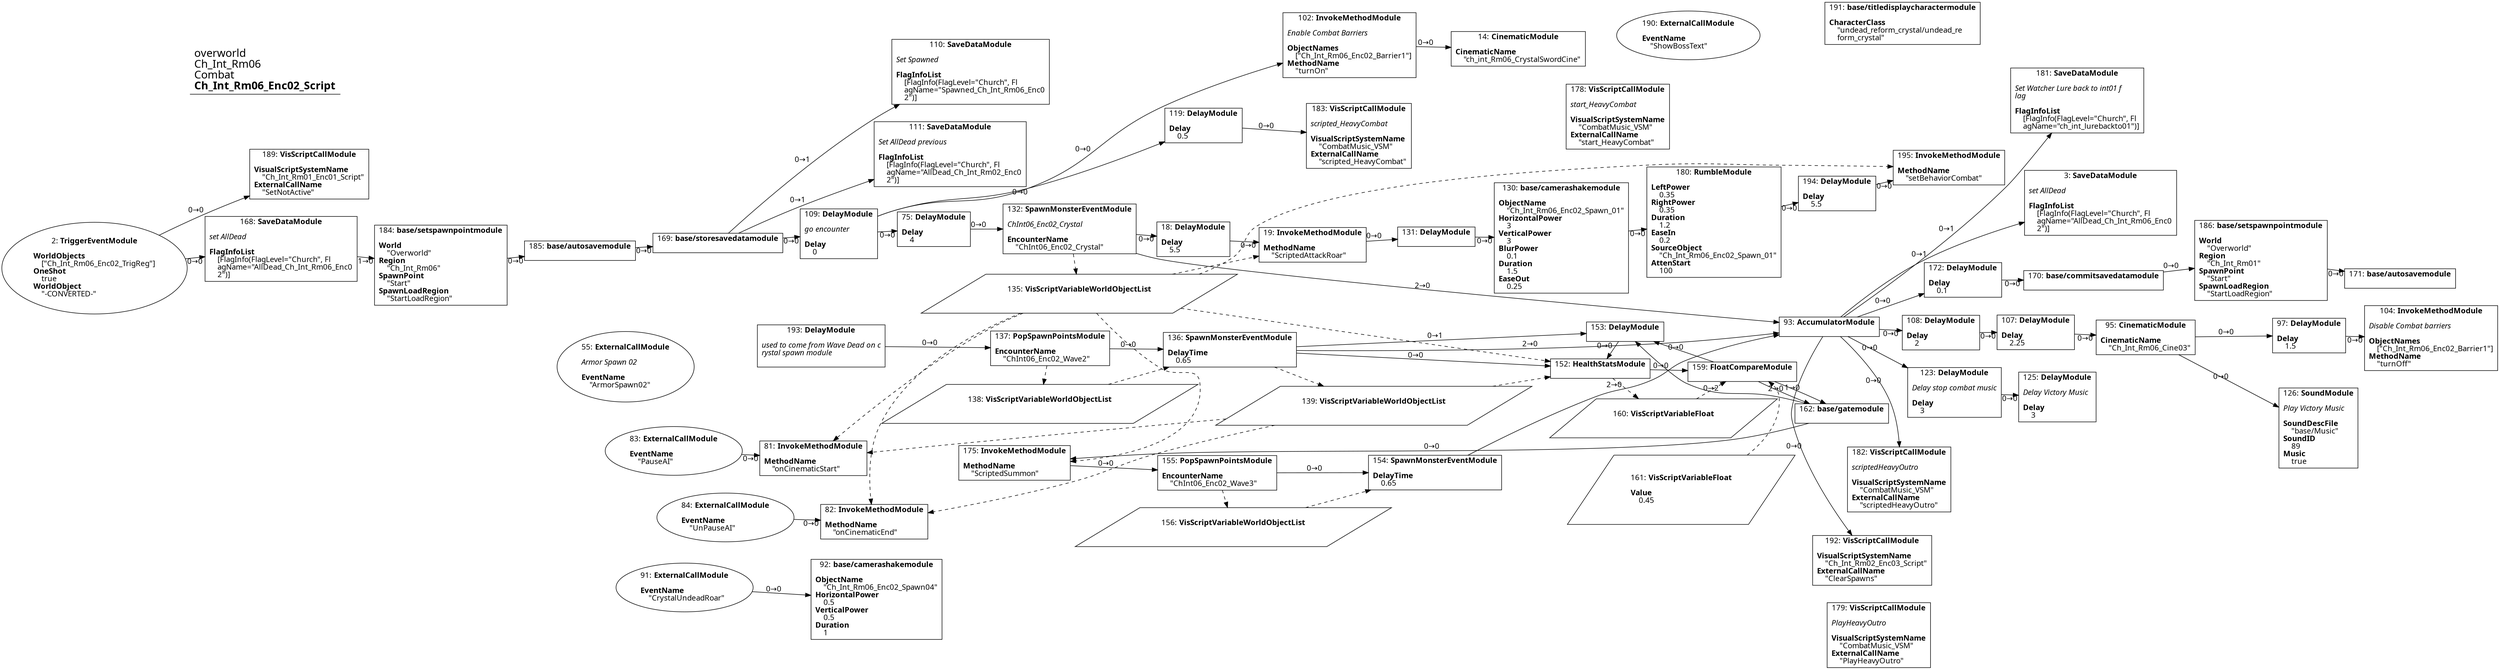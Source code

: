 digraph {
    layout = fdp;
    overlap = prism;
    sep = "+16";
    splines = spline;

    node [ shape = box ];

    graph [ fontname = "Segoe UI" ];
    node [ fontname = "Segoe UI" ];
    edge [ fontname = "Segoe UI" ];

    2 [ label = <2: <b>TriggerEventModule</b><br/><br/><b>WorldObjects</b><br align="left"/>    [&quot;Ch_Int_Rm06_Enc02_TrigReg&quot;]<br align="left"/><b>OneShot</b><br align="left"/>    true<br align="left"/><b>WorldObject</b><br align="left"/>    &quot;-CONVERTED-&quot;<br align="left"/>> ];
    2 [ shape = oval ]
    2 [ pos = "-0.69600004,-0.0050000004!" ];
    2 -> 168 [ label = "0→0" ];
    2 -> 189 [ label = "0→0" ];

    3 [ label = <3: <b>SaveDataModule</b><br/><br/><i>set AllDead<br align="left"/></i><br align="left"/><b>FlagInfoList</b><br align="left"/>    [FlagInfo(FlagLevel=&quot;Church&quot;, Fl<br align="left"/>    agName=&quot;AllDead_Ch_Int_Rm06_Enc0<br align="left"/>    2&quot;)]<br align="left"/>> ];
    3 [ pos = "2.265,-0.07700001!" ];

    14 [ label = <14: <b>CinematicModule</b><br/><br/><b>CinematicName</b><br align="left"/>    &quot;ch_int_Rm06_CrystalSwordCine&quot;<br align="left"/>> ];
    14 [ pos = "1.1750001,0.65800005!" ];

    18 [ label = <18: <b>DelayModule</b><br/><br/><b>Delay</b><br align="left"/>    5.5<br align="left"/>> ];
    18 [ pos = "1.028,-0.027!" ];
    18 -> 19 [ label = "0→0" ];

    19 [ label = <19: <b>InvokeMethodModule</b><br/><br/><b>MethodName</b><br align="left"/>    &quot;ScriptedAttackRoar&quot;<br align="left"/>> ];
    19 [ pos = "1.197,-0.027!" ];
    19 -> 131 [ label = "0→0" ];
    135 -> 19 [ style = dashed ];

    55 [ label = <55: <b>ExternalCallModule</b><br/><br/><i>Armor Spawn 02<br align="left"/></i><br align="left"/><b>EventName</b><br align="left"/>    &quot;ArmorSpawn02&quot;<br align="left"/>> ];
    55 [ shape = oval ]
    55 [ pos = "-0.108,-0.517!" ];

    75 [ label = <75: <b>DelayModule</b><br/><br/><b>Delay</b><br align="left"/>    4<br align="left"/>> ];
    75 [ pos = "0.578,-0.028!" ];
    75 -> 132 [ label = "0→0" ];

    81 [ label = <81: <b>InvokeMethodModule</b><br/><br/><b>MethodName</b><br align="left"/>    &quot;onCinematicStart&quot;<br align="left"/>> ];
    81 [ pos = "0.12100001,-0.79700005!" ];
    139 -> 81 [ style = dashed ];
    135 -> 81 [ style = dashed ];

    82 [ label = <82: <b>InvokeMethodModule</b><br/><br/><b>MethodName</b><br align="left"/>    &quot;onCinematicEnd&quot;<br align="left"/>> ];
    82 [ pos = "0.11000001,-0.92700005!" ];
    139 -> 82 [ style = dashed ];
    135 -> 82 [ style = dashed ];

    83 [ label = <83: <b>ExternalCallModule</b><br/><br/><b>EventName</b><br align="left"/>    &quot;PauseAI&quot;<br align="left"/>> ];
    83 [ shape = oval ]
    83 [ pos = "-0.117000006,-0.79600006!" ];
    83 -> 81 [ label = "0→0" ];

    84 [ label = <84: <b>ExternalCallModule</b><br/><br/><b>EventName</b><br align="left"/>    &quot;UnPauseAI&quot;<br align="left"/>> ];
    84 [ shape = oval ]
    84 [ pos = "-0.11000001,-0.9250001!" ];
    84 -> 82 [ label = "0→0" ];

    91 [ label = <91: <b>ExternalCallModule</b><br/><br/><b>EventName</b><br align="left"/>    &quot;CrystalUndeadRoar&quot;<br align="left"/>> ];
    91 [ shape = oval ]
    91 [ pos = "-0.13800001,-1.095!" ];
    91 -> 92 [ label = "0→0" ];

    92 [ label = <92: <b>base/camerashakemodule</b><br/><br/><b>ObjectName</b><br align="left"/>    &quot;Ch_Int_Rm06_Enc02_Spawn04&quot;<br align="left"/><b>HorizontalPower</b><br align="left"/>    0.5<br align="left"/><b>VerticalPower</b><br align="left"/>    0.5<br align="left"/><b>Duration</b><br align="left"/>    1<br align="left"/>> ];
    92 [ pos = "0.128,-1.0960001!" ];

    93 [ label = <93: <b>AccumulatorModule</b><br/><br/>> ];
    93 [ pos = "1.9280001,-0.40800002!" ];
    93 -> 3 [ label = "0→1" ];
    93 -> 108 [ label = "0→0" ];
    93 -> 123 [ label = "0→0" ];
    93 -> 172 [ label = "0→0" ];
    93 -> 181 [ label = "0→1" ];
    93 -> 182 [ label = "0→0" ];
    93 -> 192 [ label = "0→0" ];

    95 [ label = <95: <b>CinematicModule</b><br/><br/><b>CinematicName</b><br align="left"/>    &quot;Ch_Int_Rm06_Cine03&quot;<br align="left"/>> ];
    95 [ pos = "2.6000001,-0.40800002!" ];
    95 -> 97 [ label = "0→0" ];
    95 -> 126 [ label = "0→0" ];

    97 [ label = <97: <b>DelayModule</b><br/><br/><b>Delay</b><br align="left"/>    1.5<br align="left"/>> ];
    97 [ pos = "2.815,-0.40800002!" ];
    97 -> 104 [ label = "0→0" ];

    102 [ label = <102: <b>InvokeMethodModule</b><br/><br/><i>Enable Combat Barriers<br align="left"/></i><br align="left"/><b>ObjectNames</b><br align="left"/>    [&quot;Ch_Int_Rm06_Enc02_Barrier1&quot;]<br align="left"/><b>MethodName</b><br align="left"/>    &quot;turnOn&quot;<br align="left"/>> ];
    102 [ pos = "0.97300005,0.65800005!" ];
    102 -> 14 [ label = "0→0" ];

    104 [ label = <104: <b>InvokeMethodModule</b><br/><br/><i>Disable Combat barriers<br align="left"/></i><br align="left"/><b>ObjectNames</b><br align="left"/>    [&quot;Ch_Int_Rm06_Enc02_Barrier1&quot;]<br align="left"/><b>MethodName</b><br align="left"/>    &quot;turnOff&quot;<br align="left"/>> ];
    104 [ pos = "2.9580002,-0.40800002!" ];

    107 [ label = <107: <b>DelayModule</b><br/><br/><b>Delay</b><br align="left"/>    2.25<br align="left"/>> ];
    107 [ pos = "2.456,-0.40800002!" ];
    107 -> 95 [ label = "0→0" ];

    108 [ label = <108: <b>DelayModule</b><br/><br/><b>Delay</b><br align="left"/>    2<br align="left"/>> ];
    108 [ pos = "2.2670002,-0.40800002!" ];
    108 -> 107 [ label = "0→0" ];

    109 [ label = <109: <b>DelayModule</b><br/><br/><i>go encounter<br align="left"/></i><br align="left"/><b>Delay</b><br align="left"/>    0<br align="left"/>> ];
    109 [ pos = "0.41300002,-0.028!" ];
    109 -> 75 [ label = "0→0" ];
    109 -> 102 [ label = "0→0" ];
    109 -> 119 [ label = "0→0" ];

    110 [ label = <110: <b>SaveDataModule</b><br/><br/><i>Set Spawned<br align="left"/></i><br align="left"/><b>FlagInfoList</b><br align="left"/>    [FlagInfo(FlagLevel=&quot;Church&quot;, Fl<br align="left"/>    agName=&quot;Spawned_Ch_Int_Rm06_Enc0<br align="left"/>    2&quot;)]<br align="left"/>> ];
    110 [ pos = "0.42900002,0.53900003!" ];

    111 [ label = <111: <b>SaveDataModule</b><br/><br/><i>Set AllDead previous<br align="left"/></i><br align="left"/><b>FlagInfoList</b><br align="left"/>    [FlagInfo(FlagLevel=&quot;Church&quot;, Fl<br align="left"/>    agName=&quot;AllDead_Ch_Int_Rm02_Enc0<br align="left"/>    2&quot;)]<br align="left"/>> ];
    111 [ pos = "0.42900002,0.367!" ];

    119 [ label = <119: <b>DelayModule</b><br/><br/><b>Delay</b><br align="left"/>    0.5<br align="left"/>> ];
    119 [ pos = "0.966,0.41900003!" ];
    119 -> 183 [ label = "0→0" ];

    123 [ label = <123: <b>DelayModule</b><br/><br/><i>Delay stop combat music<br align="left"/></i><br align="left"/><b>Delay</b><br align="left"/>    3<br align="left"/>> ];
    123 [ pos = "2.272,-0.592!" ];
    123 -> 125 [ label = "0→0" ];

    125 [ label = <125: <b>DelayModule</b><br/><br/><i>Delay Victory Music<br align="left"/></i><br align="left"/><b>Delay</b><br align="left"/>    3<br align="left"/>> ];
    125 [ pos = "2.446,-0.592!" ];

    126 [ label = <126: <b>SoundModule</b><br/><br/><i>Play Victory Music<br align="left"/></i><br align="left"/><b>SoundDescFile</b><br align="left"/>    &quot;base/Music&quot;<br align="left"/><b>SoundID</b><br align="left"/>    89<br align="left"/><b>Music</b><br align="left"/>    true<br align="left"/>> ];
    126 [ pos = "2.8160002,-0.60700005!" ];

    130 [ label = <130: <b>base/camerashakemodule</b><br/><br/><b>ObjectName</b><br align="left"/>    &quot;Ch_Int_Rm06_Enc02_Spawn_01&quot;<br align="left"/><b>HorizontalPower</b><br align="left"/>    3<br align="left"/><b>VerticalPower</b><br align="left"/>    3<br align="left"/><b>BlurPower</b><br align="left"/>    0.1<br align="left"/><b>Duration</b><br align="left"/>    1.5<br align="left"/><b>EaseOut</b><br align="left"/>    0.25<br align="left"/>> ];
    130 [ pos = "1.5400001,-0.027!" ];
    130 -> 180 [ label = "0→0" ];

    131 [ label = <131: <b>DelayModule</b><br/><br/>> ];
    131 [ pos = "1.3980001,-0.026!" ];
    131 -> 130 [ label = "0→0" ];

    132 [ label = <132: <b>SpawnMonsterEventModule</b><br/><br/><i>ChInt06_Enc02_Crystal<br align="left"/></i><br align="left"/><b>EncounterName</b><br align="left"/>    &quot;ChInt06_Enc02_Crystal&quot;<br align="left"/>> ];
    132 [ pos = "0.74100006,-0.027!" ];
    132 -> 18 [ label = "0→0" ];
    132 -> 93 [ label = "2→0" ];
    132 -> 135 [ style = dashed ];

    135 [ label = <135: <b>VisScriptVariableWorldObjectList</b><br/><br/>> ];
    135 [ shape = parallelogram ]
    135 [ pos = "0.75000006,-0.26700002!" ];

    136 [ label = <136: <b>SpawnMonsterEventModule</b><br/><br/><b>DelayTime</b><br align="left"/>    0.65<br align="left"/>> ];
    136 [ pos = "0.97200006,-0.35200003!" ];
    136 -> 93 [ label = "2→0" ];
    136 -> 153 [ label = "0→1" ];
    136 -> 152 [ label = "0→0" ];
    138 -> 136 [ style = dashed ];
    136 -> 139 [ style = dashed ];

    137 [ label = <137: <b>PopSpawnPointsModule</b><br/><br/><b>EncounterName</b><br align="left"/>    &quot;ChInt06_Enc02_Wave2&quot;<br align="left"/>> ];
    137 [ pos = "0.71000004,-0.37300003!" ];
    137 -> 136 [ label = "0→0" ];
    137 -> 138 [ style = dashed ];

    138 [ label = <138: <b>VisScriptVariableWorldObjectList</b><br/><br/>> ];
    138 [ shape = parallelogram ]
    138 [ pos = "0.73600006,-0.50100005!" ];

    139 [ label = <139: <b>VisScriptVariableWorldObjectList</b><br/><br/>> ];
    139 [ shape = parallelogram ]
    139 [ pos = "0.97400004,-0.55200005!" ];

    152 [ label = <152: <b>HealthStatsModule</b><br/><br/>> ];
    152 [ pos = "1.406,-0.569!" ];
    152 -> 159 [ label = "0→0" ];
    139 -> 152 [ style = dashed ];
    135 -> 152 [ style = dashed ];
    152 -> 160 [ style = dashed ];

    153 [ label = <153: <b>DelayModule</b><br/><br/>> ];
    153 [ pos = "1.427,-0.40500003!" ];
    153 -> 152 [ label = "0→0" ];

    154 [ label = <154: <b>SpawnMonsterEventModule</b><br/><br/><b>DelayTime</b><br align="left"/>    0.65<br align="left"/>> ];
    154 [ pos = "0.943,-0.81200004!" ];
    154 -> 93 [ label = "2→0" ];
    156 -> 154 [ style = dashed ];

    155 [ label = <155: <b>PopSpawnPointsModule</b><br/><br/><b>EncounterName</b><br align="left"/>    &quot;ChInt06_Enc02_Wave3&quot;<br align="left"/>> ];
    155 [ pos = "0.68600005,-0.814!" ];
    155 -> 154 [ label = "0→0" ];
    155 -> 156 [ style = dashed ];

    156 [ label = <156: <b>VisScriptVariableWorldObjectList</b><br/><br/>> ];
    156 [ shape = parallelogram ]
    156 [ pos = "0.712,-0.94200003!" ];

    159 [ label = <159: <b>FloatCompareModule</b><br/><br/>> ];
    159 [ pos = "1.6990001,-0.61700004!" ];
    159 -> 153 [ label = "0→0" ];
    159 -> 162 [ label = "1→0" ];
    159 -> 162 [ label = "2→0" ];
    160 -> 159 [ style = dashed ];
    161 -> 159 [ style = dashed ];

    160 [ label = <160: <b>VisScriptVariableFloat</b><br/><br/>> ];
    160 [ shape = parallelogram ]
    160 [ pos = "1.582,-0.669!" ];

    161 [ label = <161: <b>VisScriptVariableFloat</b><br/><br/><b>Value</b><br align="left"/>    0.45<br align="left"/>> ];
    161 [ shape = parallelogram ]
    161 [ pos = "1.5890001,-0.781!" ];

    162 [ label = <162: <b>base/gatemodule</b><br/><br/>> ];
    162 [ pos = "1.9130001,-0.638!" ];
    162 -> 153 [ label = "0→2" ];
    162 -> 175 [ label = "0→0" ];

    168 [ label = <168: <b>SaveDataModule</b><br/><br/><i>set AllDead<br align="left"/></i><br align="left"/><b>FlagInfoList</b><br align="left"/>    [FlagInfo(FlagLevel=&quot;Church&quot;, Fl<br align="left"/>    agName=&quot;AllDead_Ch_Int_Rm06_Enc0<br align="left"/>    2&quot;)]<br align="left"/>> ];
    168 [ pos = "-0.437,-0.0050000004!" ];
    168 -> 184 [ label = "1→0" ];

    169 [ label = <169: <b>base/storesavedatamodule</b><br/><br/>> ];
    169 [ pos = "0.149,-0.028!" ];
    169 -> 109 [ label = "0→0" ];
    169 -> 111 [ label = "0→1" ];
    169 -> 110 [ label = "0→1" ];

    170 [ label = <170: <b>base/commitsavedatamodule</b><br/><br/>> ];
    170 [ pos = "2.424,-0.24000001!" ];
    170 -> 186 [ label = "0→0" ];

    171 [ label = <171: <b>base/autosavemodule</b><br/><br/>> ];
    171 [ pos = "2.8470001,-0.24000001!" ];

    172 [ label = <172: <b>DelayModule</b><br/><br/><b>Delay</b><br align="left"/>    0.1<br align="left"/>> ];
    172 [ pos = "2.2670002,-0.24000001!" ];
    172 -> 170 [ label = "0→0" ];

    175 [ label = <175: <b>InvokeMethodModule</b><br/><br/><b>MethodName</b><br align="left"/>    &quot;ScriptedSummon&quot;<br align="left"/>> ];
    175 [ pos = "0.45100003,-0.78300005!" ];
    175 -> 155 [ label = "0→0" ];
    135 -> 175 [ style = dashed ];

    178 [ label = <178: <b>VisScriptCallModule</b><br/><br/><i>start_HeavyCombat<br align="left"/></i><br align="left"/><b>VisualScriptSystemName</b><br align="left"/>    &quot;CombatMusic_VSM&quot;<br align="left"/><b>ExternalCallName</b><br align="left"/>    &quot;start_HeavyCombat&quot;<br align="left"/>> ];
    178 [ pos = "1.34,0.46600002!" ];

    179 [ label = <179: <b>VisScriptCallModule</b><br/><br/><i>PlayHeavyOutro<br align="left"/></i><br align="left"/><b>VisualScriptSystemName</b><br align="left"/>    &quot;CombatMusic_VSM&quot;<br align="left"/><b>ExternalCallName</b><br align="left"/>    &quot;PlayHeavyOutro&quot;<br align="left"/>> ];
    179 [ pos = "2.2800002,-0.93600005!" ];

    180 [ label = <180: <b>RumbleModule</b><br/><br/><b>LeftPower</b><br align="left"/>    0.35<br align="left"/><b>RightPower</b><br align="left"/>    0.35<br align="left"/><b>Duration</b><br align="left"/>    1.2<br align="left"/><b>EaseIn</b><br align="left"/>    0.2<br align="left"/><b>SourceObject</b><br align="left"/>    &quot;Ch_Int_Rm06_Enc02_Spawn_01&quot;<br align="left"/><b>AttenStart</b><br align="left"/>    100<br align="left"/>> ];
    180 [ pos = "1.7240001,-0.026!" ];
    180 -> 194 [ label = "0→0" ];

    181 [ label = <181: <b>SaveDataModule</b><br/><br/><i>Set Watcher Lure back to int01 f<br align="left"/>lag<br align="left"/></i><br align="left"/><b>FlagInfoList</b><br align="left"/>    [FlagInfo(FlagLevel=&quot;Church&quot;, Fl<br align="left"/>    agName=&quot;ch_int_lurebackto01&quot;)]<br align="left"/>> ];
    181 [ pos = "2.2640002,0.102000006!" ];

    182 [ label = <182: <b>VisScriptCallModule</b><br/><br/><i>scriptedHeavyOutro<br align="left"/></i><br align="left"/><b>VisualScriptSystemName</b><br align="left"/>    &quot;CombatMusic_VSM&quot;<br align="left"/><b>ExternalCallName</b><br align="left"/>    &quot;scriptedHeavyOutro&quot;<br align="left"/>> ];
    182 [ pos = "2.2700002,-0.77000004!" ];

    183 [ label = <183: <b>VisScriptCallModule</b><br/><br/><i>scripted_HeavyCombat<br align="left"/></i><br align="left"/><b>VisualScriptSystemName</b><br align="left"/>    &quot;CombatMusic_VSM&quot;<br align="left"/><b>ExternalCallName</b><br align="left"/>    &quot;scripted_HeavyCombat&quot;<br align="left"/>> ];
    183 [ pos = "1.1290001,0.41900003!" ];

    184 [ label = <184: <b>base/setspawnpointmodule</b><br/><br/><b>World</b><br align="left"/>    &quot;Overworld&quot;<br align="left"/><b>Region</b><br align="left"/>    &quot;Ch_Int_Rm06&quot;<br align="left"/><b>SpawnPoint</b><br align="left"/>    &quot;Start&quot;<br align="left"/><b>SpawnLoadRegion</b><br align="left"/>    &quot;StartLoadRegion&quot;<br align="left"/>> ];
    184 [ pos = "-0.24100001,-0.028!" ];
    184 -> 185 [ label = "0→0" ];

    185 [ label = <185: <b>base/autosavemodule</b><br/><br/>> ];
    185 [ pos = "-0.031000001,-0.028!" ];
    185 -> 169 [ label = "0→0" ];

    186 [ label = <186: <b>base/setspawnpointmodule</b><br/><br/><b>World</b><br align="left"/>    &quot;Overworld&quot;<br align="left"/><b>Region</b><br align="left"/>    &quot;Ch_Int_Rm01&quot;<br align="left"/><b>SpawnPoint</b><br align="left"/>    &quot;Start&quot;<br align="left"/><b>SpawnLoadRegion</b><br align="left"/>    &quot;StartLoadRegion&quot;<br align="left"/>> ];
    186 [ pos = "2.6420002,-0.24000001!" ];
    186 -> 171 [ label = "0→0" ];

    189 [ label = <189: <b>VisScriptCallModule</b><br/><br/><b>VisualScriptSystemName</b><br align="left"/>    &quot;Ch_Int_Rm01_Enc01_Script&quot;<br align="left"/><b>ExternalCallName</b><br align="left"/>    &quot;SetNotActive&quot;<br align="left"/>> ];
    189 [ pos = "-0.42800003,0.20400001!" ];

    190 [ label = <190: <b>ExternalCallModule</b><br/><br/><b>EventName</b><br align="left"/>    &quot;ShowBossText&quot;<br align="left"/>> ];
    190 [ shape = oval ]
    190 [ pos = "1.4180001,0.666!" ];

    191 [ label = <191: <b>base/titledisplaycharactermodule</b><br/><br/><b>CharacterClass</b><br align="left"/>    &quot;undead_reform_crystal/undead_re<br align="left"/>    form_crystal&quot;<br align="left"/>> ];
    191 [ pos = "1.651,0.666!" ];

    192 [ label = <192: <b>VisScriptCallModule</b><br/><br/><b>VisualScriptSystemName</b><br align="left"/>    &quot;Ch_Int_Rm02_Enc03_Script&quot;<br align="left"/><b>ExternalCallName</b><br align="left"/>    &quot;ClearSpawns&quot;<br align="left"/>> ];
    192 [ pos = "2.2570002,-0.836!" ];

    193 [ label = <193: <b>DelayModule</b><br/><br/><i>used to come from Wave Dead on c<br align="left"/>rystal spawn module<br align="left"/></i><br align="left"/>> ];
    193 [ pos = "0.5,-0.356!" ];
    193 -> 137 [ label = "0→0" ];

    194 [ label = <194: <b>DelayModule</b><br/><br/><b>Delay</b><br align="left"/>    5.5<br align="left"/>> ];
    194 [ pos = "1.8650001,-0.026!" ];
    194 -> 195 [ label = "0→0" ];

    195 [ label = <195: <b>InvokeMethodModule</b><br/><br/><b>MethodName</b><br align="left"/>    &quot;setBehaviorCombat&quot;<br align="left"/>> ];
    195 [ pos = "2.0180001,-0.026!" ];
    135 -> 195 [ style = dashed ];

    title [ pos = "-0.697,0.66700006!" ];
    title [ shape = underline ];
    title [ label = <<font point-size="20">overworld<br align="left"/>Ch_Int_Rm06<br align="left"/>Combat<br align="left"/><b>Ch_Int_Rm06_Enc02_Script</b><br align="left"/></font>> ];
}
